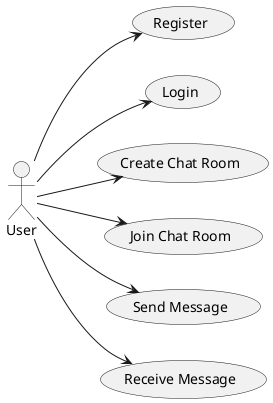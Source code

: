 @startuml Use Case Diagram
left to right direction
actor "User" as user
usecase "Register" as register
usecase "Login" as login
usecase "Create Chat Room" as createChatRoom
usecase "Join Chat Room" as joinChatRoom
usecase "Send Message" as sendMessage
usecase "Receive Message" as receiveMessage

user --> register
user --> login
user --> createChatRoom
user --> joinChatRoom
user --> sendMessage
user --> receiveMessage
@enduml
